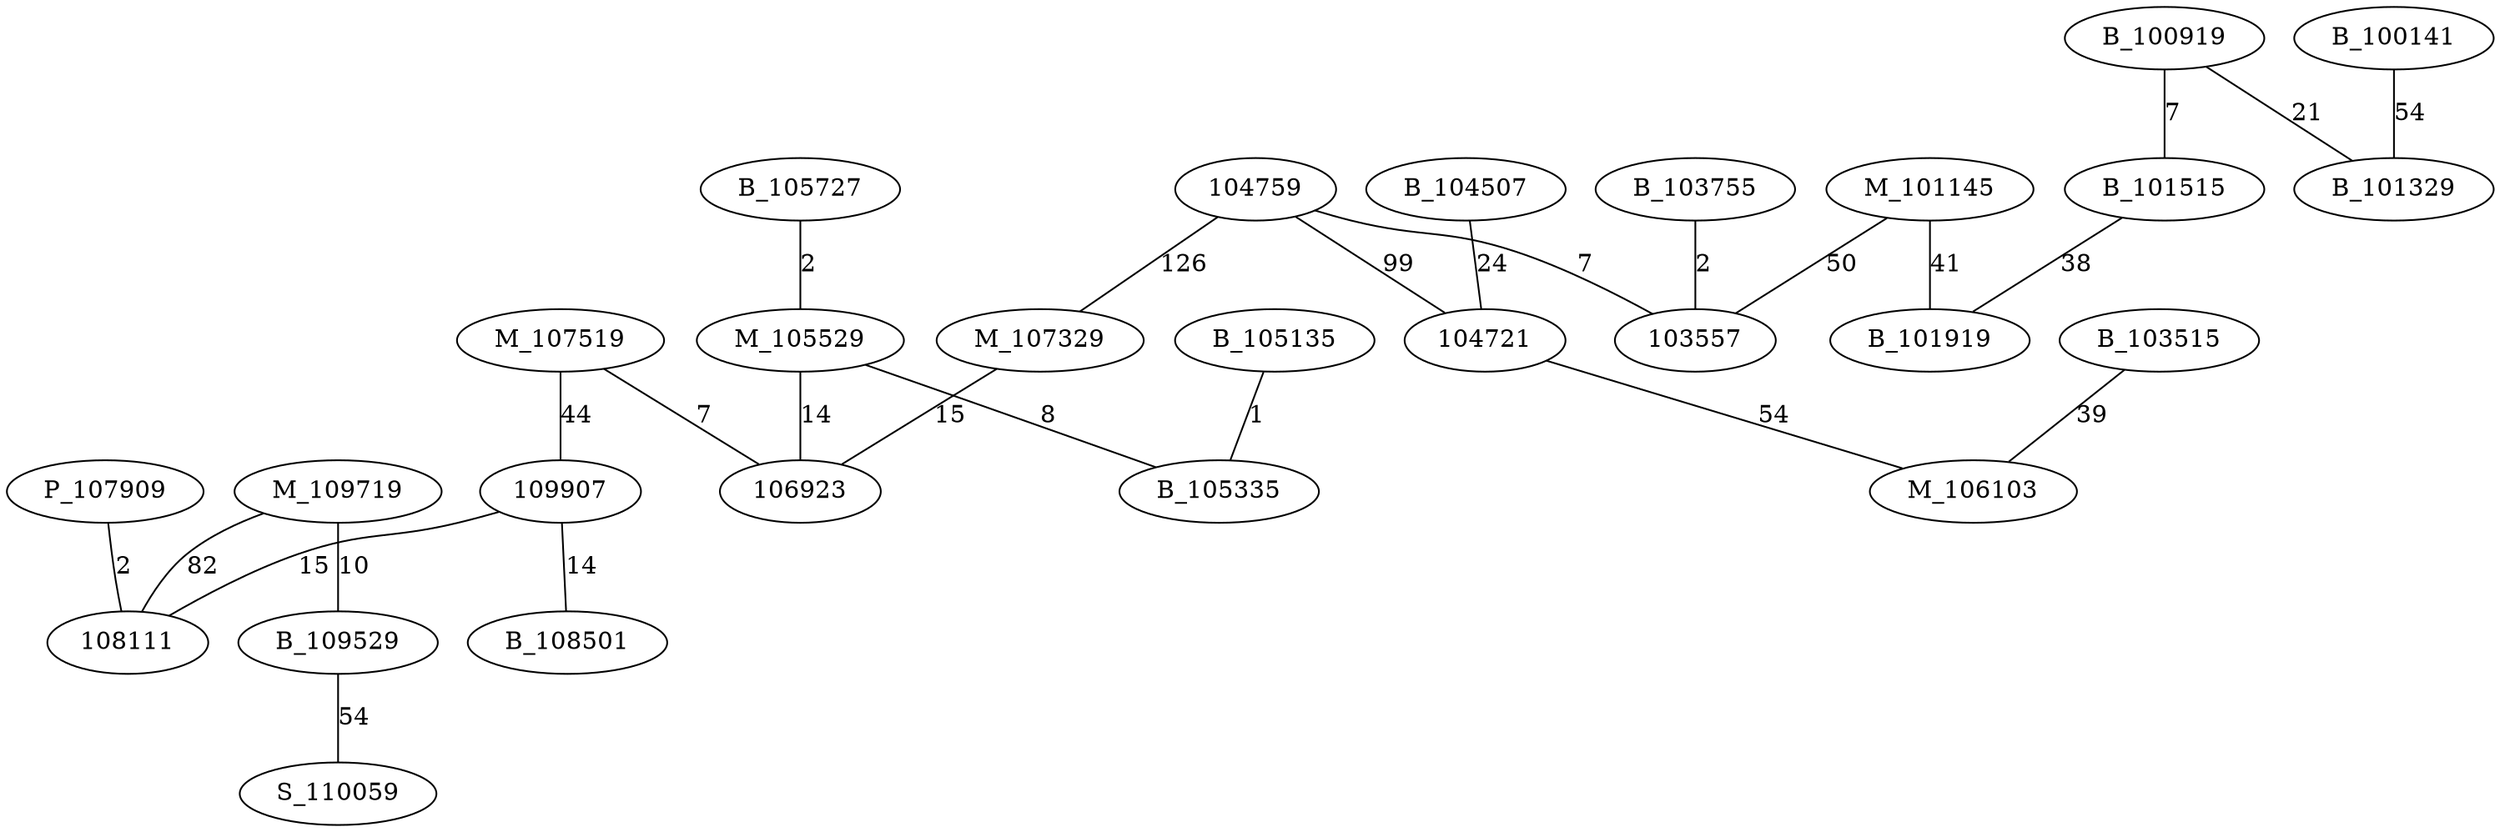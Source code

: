 graph chemin {

	P_107909 -- 108111 [label=2]
	104759 -- M_107329 [label=126]
	104759 -- 104721 [label=99]
	104759 -- 103557 [label=7]
	B_104507 -- 104721 [label=24]
	B_105727 -- M_105529 [label=2]
	B_100919 -- B_101329 [label=21]
	B_100919 -- B_101515 [label=7]
	M_109719 -- B_109529 [label=10]
	M_109719 -- 108111 [label=82]
	M_107519 -- 106923 [label=7]
	M_107519 -- 109907 [label=44]
	M_101145 -- B_101919 [label=41]
	M_101145 -- 103557 [label=50]
	B_109529 -- S_110059 [label=54]
	B_105135 -- B_105335 [label=1]
	M_107329 -- 106923 [label=15]
	104721 -- M_106103 [label=54]
	B_103755 -- 103557 [label=2]
	B_103515 -- M_106103 [label=39]
	B_101515 -- B_101919 [label=38]
	109907 -- B_108501 [label=14]
	109907 -- 108111 [label=15]
	B_100141 -- B_101329 [label=54]
	M_105529 -- B_105335 [label=8]
	M_105529 -- 106923 [label=14]

}
